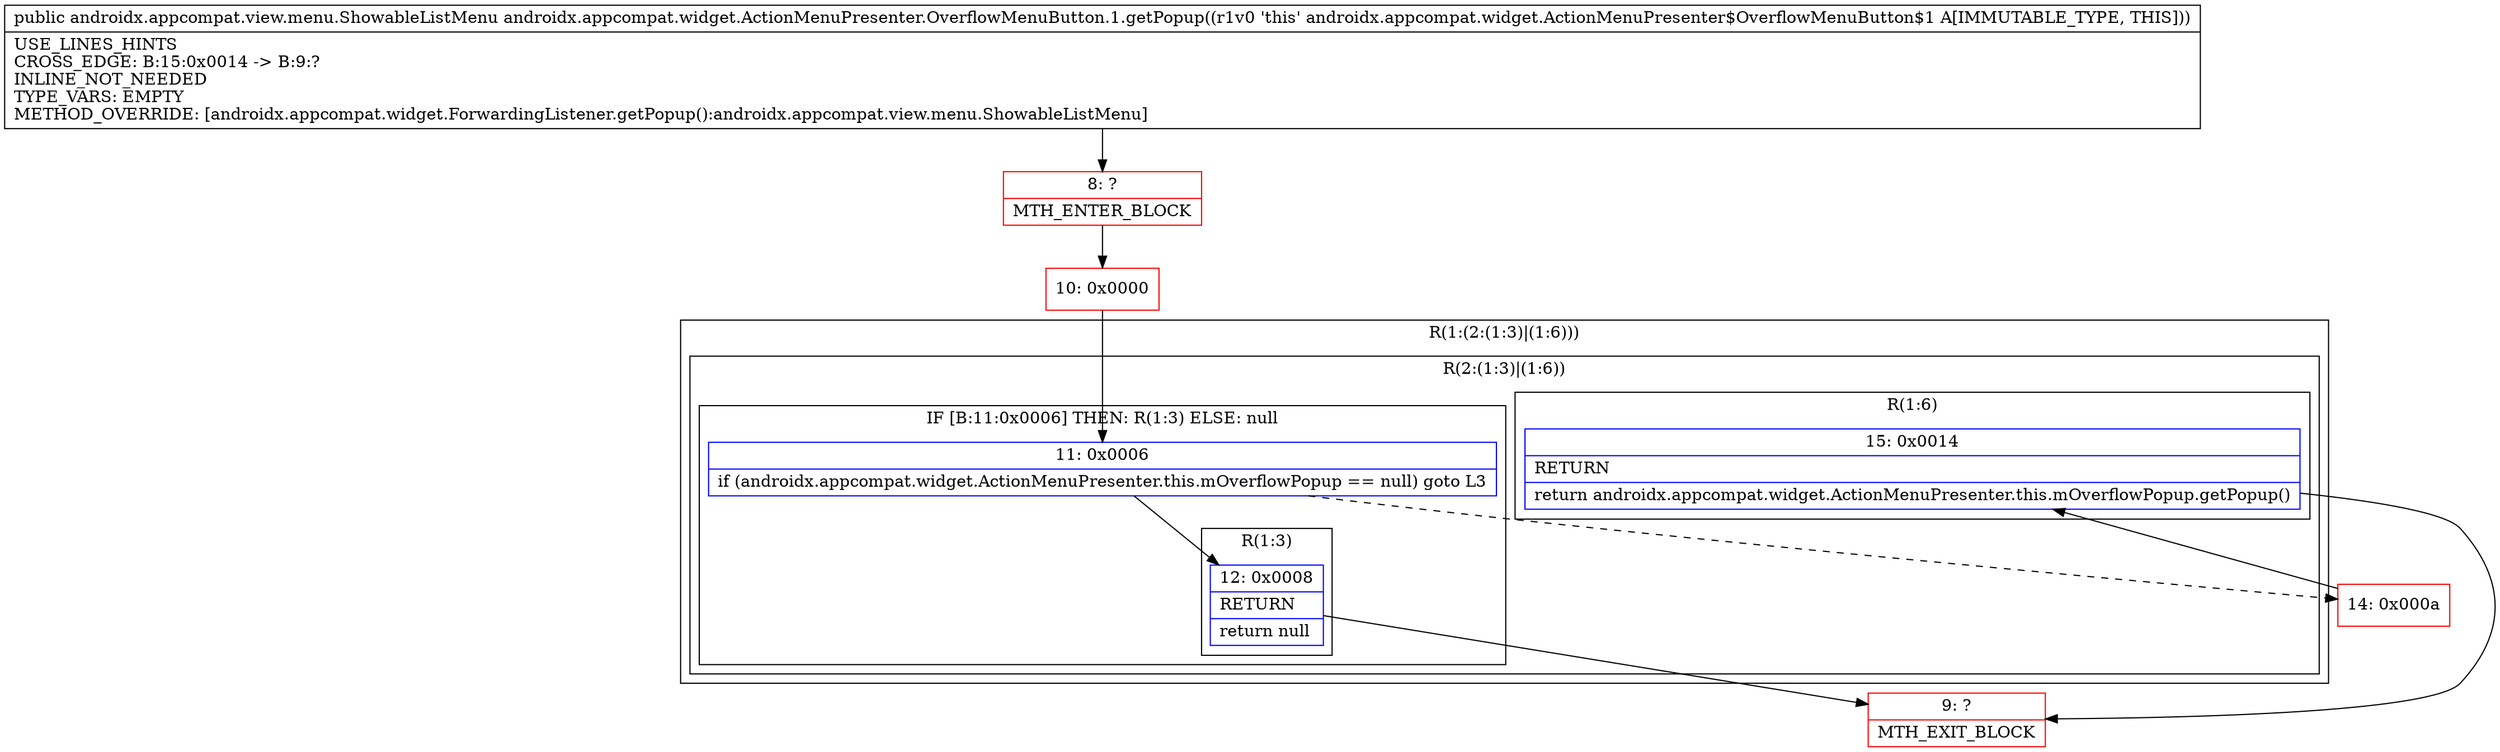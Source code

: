digraph "CFG forandroidx.appcompat.widget.ActionMenuPresenter.OverflowMenuButton.1.getPopup()Landroidx\/appcompat\/view\/menu\/ShowableListMenu;" {
subgraph cluster_Region_1666082666 {
label = "R(1:(2:(1:3)|(1:6)))";
node [shape=record,color=blue];
subgraph cluster_Region_1770028014 {
label = "R(2:(1:3)|(1:6))";
node [shape=record,color=blue];
subgraph cluster_IfRegion_68871800 {
label = "IF [B:11:0x0006] THEN: R(1:3) ELSE: null";
node [shape=record,color=blue];
Node_11 [shape=record,label="{11\:\ 0x0006|if (androidx.appcompat.widget.ActionMenuPresenter.this.mOverflowPopup == null) goto L3\l}"];
subgraph cluster_Region_1789059383 {
label = "R(1:3)";
node [shape=record,color=blue];
Node_12 [shape=record,label="{12\:\ 0x0008|RETURN\l|return null\l}"];
}
}
subgraph cluster_Region_2051522110 {
label = "R(1:6)";
node [shape=record,color=blue];
Node_15 [shape=record,label="{15\:\ 0x0014|RETURN\l|return androidx.appcompat.widget.ActionMenuPresenter.this.mOverflowPopup.getPopup()\l}"];
}
}
}
Node_8 [shape=record,color=red,label="{8\:\ ?|MTH_ENTER_BLOCK\l}"];
Node_10 [shape=record,color=red,label="{10\:\ 0x0000}"];
Node_9 [shape=record,color=red,label="{9\:\ ?|MTH_EXIT_BLOCK\l}"];
Node_14 [shape=record,color=red,label="{14\:\ 0x000a}"];
MethodNode[shape=record,label="{public androidx.appcompat.view.menu.ShowableListMenu androidx.appcompat.widget.ActionMenuPresenter.OverflowMenuButton.1.getPopup((r1v0 'this' androidx.appcompat.widget.ActionMenuPresenter$OverflowMenuButton$1 A[IMMUTABLE_TYPE, THIS]))  | USE_LINES_HINTS\lCROSS_EDGE: B:15:0x0014 \-\> B:9:?\lINLINE_NOT_NEEDED\lTYPE_VARS: EMPTY\lMETHOD_OVERRIDE: [androidx.appcompat.widget.ForwardingListener.getPopup():androidx.appcompat.view.menu.ShowableListMenu]\l}"];
MethodNode -> Node_8;Node_11 -> Node_12;
Node_11 -> Node_14[style=dashed];
Node_12 -> Node_9;
Node_15 -> Node_9;
Node_8 -> Node_10;
Node_10 -> Node_11;
Node_14 -> Node_15;
}


